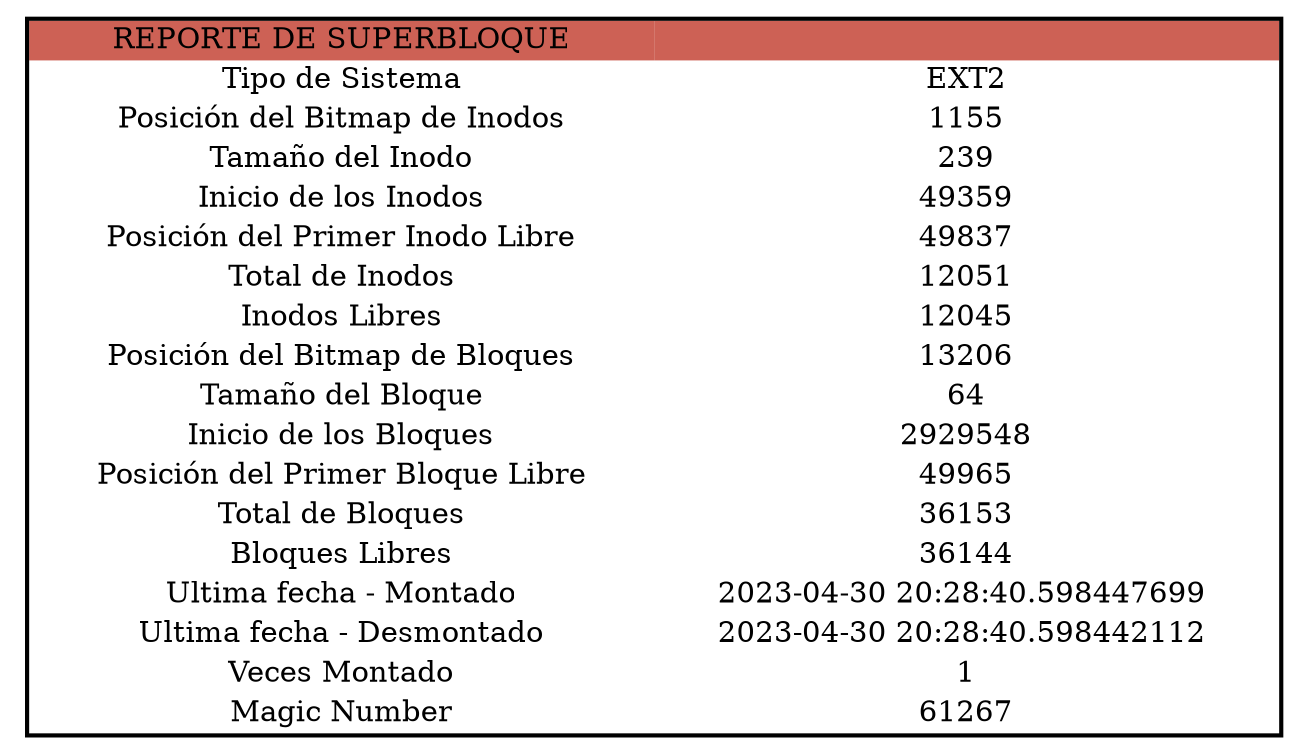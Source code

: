 digraph mbr {node [shape=plaintext] struct1 [label= <<TABLE BORDER='2' CELLBORDER='0' CELLSPACING='0'><TR><TD BGCOLOR='#cd6155' WIDTH='300'>REPORTE DE SUPERBLOQUE</TD><TD WIDTH='300' BGCOLOR='#cd6155'></TD></TR><TR><TD>Tipo de Sistema</TD><TD>EXT2</TD></TR><TR><TD>Posición del Bitmap de Inodos</TD><TD>1155</TD></TR><TR><TD>Tamaño del Inodo</TD><TD>239</TD></TR><TR><TD>Inicio de los Inodos</TD><TD>49359</TD></TR><TR><TD>Posición del Primer Inodo Libre</TD><TD>49837</TD></TR><TR><TD>Total de Inodos</TD><TD>12051</TD></TR><TR><TD>Inodos Libres</TD><TD>12045</TD></TR><TR><TD>Posición del Bitmap de Bloques</TD><TD>13206</TD></TR><TR><TD>Tamaño del Bloque</TD><TD>64</TD></TR><TR><TD>Inicio de los Bloques</TD><TD>2929548</TD></TR><TR><TD>Posición del Primer Bloque Libre</TD><TD>49965</TD></TR><TR><TD>Total de Bloques</TD><TD>36153</TD></TR><TR><TD>Bloques Libres</TD><TD>36144</TD></TR><TR><TD>Ultima fecha - Montado</TD><TD>2023-04-30 20:28:40.598447699 </TD></TR><TR><TD>Ultima fecha - Desmontado</TD><TD>2023-04-30 20:28:40.598442112 </TD></TR><TR><TD>Veces Montado</TD><TD>1</TD></TR><TR><TD>Magic Number</TD><TD>61267</TD></TR></TABLE>>];}
